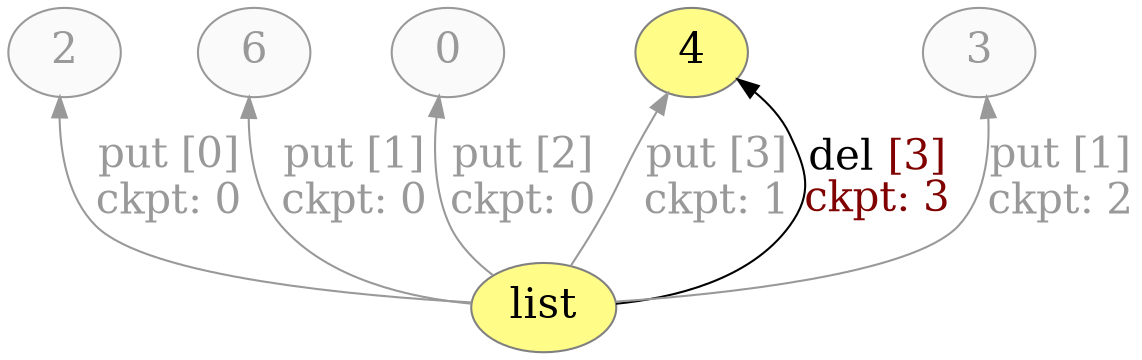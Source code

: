 digraph "PROV" { size="16,12"; rankdir="BT";
"g/6" [fillcolor="#FAFAFA",color="#999999",style="filled",fontcolor="#999999",label="6",URL="g/6",fontsize="20"]
"g/2" [fillcolor="#FAFAFA",color="#999999",style="filled",fontcolor="#999999",label="2",URL="g/2",fontsize="20"]
"g/0" [fillcolor="#FAFAFA",color="#999999",style="filled",fontcolor="#999999",label="0",URL="g/0",fontsize="20"]
"g/4" [fillcolor="#FFFC87",color="#808080",style="filled",hide3="true",label="4",URL="g/4",fontsize="20"]
"g/3" [fillcolor="#FAFAFA",color="#999999",style="filled",fontcolor="#999999",label="3",URL="g/3",fontsize="20"]
"g/list" [fillcolor="#FFFC87",color="#808080",style="filled",hide3="true",label="list",URL="g/list",fontsize="20"]
"g/list" -> "g/2" [fontsize="20",labeldistance="1",color="#999999",labelangle="60.0",rotation="20",label="put [0]
ckpt: 0",fontcolor="#999999"]
"g/list" -> "g/6" [fontsize="20",labeldistance="1",color="#999999",labelangle="60.0",rotation="20",label="put [1]
ckpt: 0",fontcolor="#999999"]
"g/list" -> "g/0" [fontsize="20",labeldistance="1",color="#999999",labelangle="60.0",rotation="20",label="put [2]
ckpt: 0",fontcolor="#999999"]
"g/list" -> "g/4" [fontsize="20",labeldistance="1",color="#999999",labelangle="60.0",rotation="20",label="put [3]
ckpt: 1",fontcolor="#999999"]
"g/list" -> "g/3" [fontsize="20",labeldistance="1",color="#999999",labelangle="60.0",rotation="20",label="put [1]
ckpt: 2",fontcolor="#999999"]
"g/list" -> "g/4" [fontsize="20",labeldistance="1",color="black",labelangle="60.0",rotation="20",label=<<font color="black">del</font><font color="#800000">&nbsp;[3]<br/>ckpt:&nbsp;3</font>>]

"g/2"->"g/6"->"g/0"->"g/4"->"g/3" [style=invis]
{rank=same "g/2" "g/6" "g/0" "g/3" "g/4" }
}